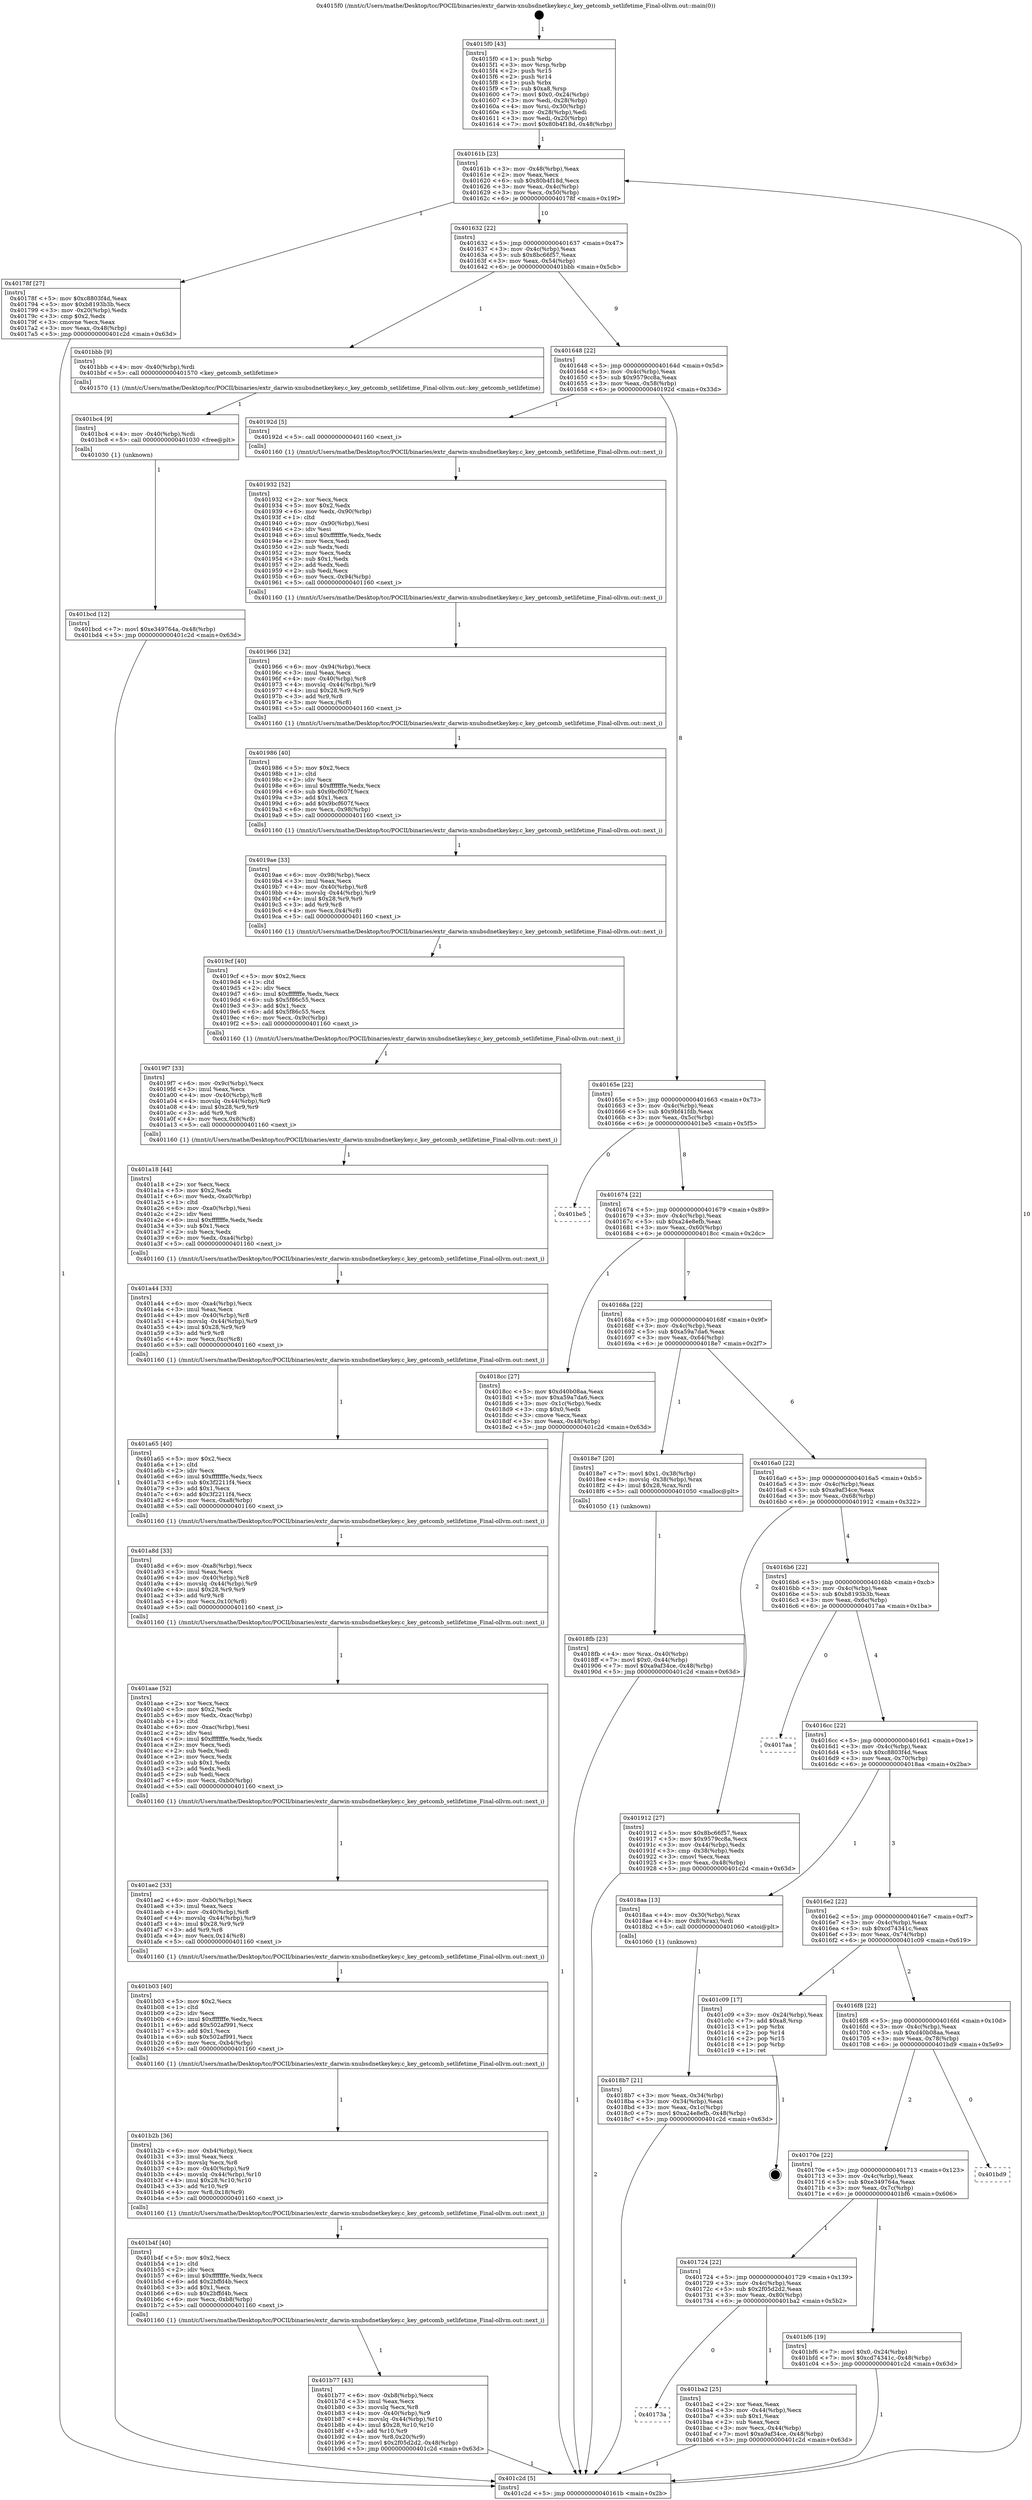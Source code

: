 digraph "0x4015f0" {
  label = "0x4015f0 (/mnt/c/Users/mathe/Desktop/tcc/POCII/binaries/extr_darwin-xnubsdnetkeykey.c_key_getcomb_setlifetime_Final-ollvm.out::main(0))"
  labelloc = "t"
  node[shape=record]

  Entry [label="",width=0.3,height=0.3,shape=circle,fillcolor=black,style=filled]
  "0x40161b" [label="{
     0x40161b [23]\l
     | [instrs]\l
     &nbsp;&nbsp;0x40161b \<+3\>: mov -0x48(%rbp),%eax\l
     &nbsp;&nbsp;0x40161e \<+2\>: mov %eax,%ecx\l
     &nbsp;&nbsp;0x401620 \<+6\>: sub $0x80b4f18d,%ecx\l
     &nbsp;&nbsp;0x401626 \<+3\>: mov %eax,-0x4c(%rbp)\l
     &nbsp;&nbsp;0x401629 \<+3\>: mov %ecx,-0x50(%rbp)\l
     &nbsp;&nbsp;0x40162c \<+6\>: je 000000000040178f \<main+0x19f\>\l
  }"]
  "0x40178f" [label="{
     0x40178f [27]\l
     | [instrs]\l
     &nbsp;&nbsp;0x40178f \<+5\>: mov $0xc8803f4d,%eax\l
     &nbsp;&nbsp;0x401794 \<+5\>: mov $0xb8193b3b,%ecx\l
     &nbsp;&nbsp;0x401799 \<+3\>: mov -0x20(%rbp),%edx\l
     &nbsp;&nbsp;0x40179c \<+3\>: cmp $0x2,%edx\l
     &nbsp;&nbsp;0x40179f \<+3\>: cmovne %ecx,%eax\l
     &nbsp;&nbsp;0x4017a2 \<+3\>: mov %eax,-0x48(%rbp)\l
     &nbsp;&nbsp;0x4017a5 \<+5\>: jmp 0000000000401c2d \<main+0x63d\>\l
  }"]
  "0x401632" [label="{
     0x401632 [22]\l
     | [instrs]\l
     &nbsp;&nbsp;0x401632 \<+5\>: jmp 0000000000401637 \<main+0x47\>\l
     &nbsp;&nbsp;0x401637 \<+3\>: mov -0x4c(%rbp),%eax\l
     &nbsp;&nbsp;0x40163a \<+5\>: sub $0x8bc66f57,%eax\l
     &nbsp;&nbsp;0x40163f \<+3\>: mov %eax,-0x54(%rbp)\l
     &nbsp;&nbsp;0x401642 \<+6\>: je 0000000000401bbb \<main+0x5cb\>\l
  }"]
  "0x401c2d" [label="{
     0x401c2d [5]\l
     | [instrs]\l
     &nbsp;&nbsp;0x401c2d \<+5\>: jmp 000000000040161b \<main+0x2b\>\l
  }"]
  "0x4015f0" [label="{
     0x4015f0 [43]\l
     | [instrs]\l
     &nbsp;&nbsp;0x4015f0 \<+1\>: push %rbp\l
     &nbsp;&nbsp;0x4015f1 \<+3\>: mov %rsp,%rbp\l
     &nbsp;&nbsp;0x4015f4 \<+2\>: push %r15\l
     &nbsp;&nbsp;0x4015f6 \<+2\>: push %r14\l
     &nbsp;&nbsp;0x4015f8 \<+1\>: push %rbx\l
     &nbsp;&nbsp;0x4015f9 \<+7\>: sub $0xa8,%rsp\l
     &nbsp;&nbsp;0x401600 \<+7\>: movl $0x0,-0x24(%rbp)\l
     &nbsp;&nbsp;0x401607 \<+3\>: mov %edi,-0x28(%rbp)\l
     &nbsp;&nbsp;0x40160a \<+4\>: mov %rsi,-0x30(%rbp)\l
     &nbsp;&nbsp;0x40160e \<+3\>: mov -0x28(%rbp),%edi\l
     &nbsp;&nbsp;0x401611 \<+3\>: mov %edi,-0x20(%rbp)\l
     &nbsp;&nbsp;0x401614 \<+7\>: movl $0x80b4f18d,-0x48(%rbp)\l
  }"]
  Exit [label="",width=0.3,height=0.3,shape=circle,fillcolor=black,style=filled,peripheries=2]
  "0x401bbb" [label="{
     0x401bbb [9]\l
     | [instrs]\l
     &nbsp;&nbsp;0x401bbb \<+4\>: mov -0x40(%rbp),%rdi\l
     &nbsp;&nbsp;0x401bbf \<+5\>: call 0000000000401570 \<key_getcomb_setlifetime\>\l
     | [calls]\l
     &nbsp;&nbsp;0x401570 \{1\} (/mnt/c/Users/mathe/Desktop/tcc/POCII/binaries/extr_darwin-xnubsdnetkeykey.c_key_getcomb_setlifetime_Final-ollvm.out::key_getcomb_setlifetime)\l
  }"]
  "0x401648" [label="{
     0x401648 [22]\l
     | [instrs]\l
     &nbsp;&nbsp;0x401648 \<+5\>: jmp 000000000040164d \<main+0x5d\>\l
     &nbsp;&nbsp;0x40164d \<+3\>: mov -0x4c(%rbp),%eax\l
     &nbsp;&nbsp;0x401650 \<+5\>: sub $0x9579cc8a,%eax\l
     &nbsp;&nbsp;0x401655 \<+3\>: mov %eax,-0x58(%rbp)\l
     &nbsp;&nbsp;0x401658 \<+6\>: je 000000000040192d \<main+0x33d\>\l
  }"]
  "0x401bcd" [label="{
     0x401bcd [12]\l
     | [instrs]\l
     &nbsp;&nbsp;0x401bcd \<+7\>: movl $0xe349764a,-0x48(%rbp)\l
     &nbsp;&nbsp;0x401bd4 \<+5\>: jmp 0000000000401c2d \<main+0x63d\>\l
  }"]
  "0x40192d" [label="{
     0x40192d [5]\l
     | [instrs]\l
     &nbsp;&nbsp;0x40192d \<+5\>: call 0000000000401160 \<next_i\>\l
     | [calls]\l
     &nbsp;&nbsp;0x401160 \{1\} (/mnt/c/Users/mathe/Desktop/tcc/POCII/binaries/extr_darwin-xnubsdnetkeykey.c_key_getcomb_setlifetime_Final-ollvm.out::next_i)\l
  }"]
  "0x40165e" [label="{
     0x40165e [22]\l
     | [instrs]\l
     &nbsp;&nbsp;0x40165e \<+5\>: jmp 0000000000401663 \<main+0x73\>\l
     &nbsp;&nbsp;0x401663 \<+3\>: mov -0x4c(%rbp),%eax\l
     &nbsp;&nbsp;0x401666 \<+5\>: sub $0x9bf41fdb,%eax\l
     &nbsp;&nbsp;0x40166b \<+3\>: mov %eax,-0x5c(%rbp)\l
     &nbsp;&nbsp;0x40166e \<+6\>: je 0000000000401be5 \<main+0x5f5\>\l
  }"]
  "0x401bc4" [label="{
     0x401bc4 [9]\l
     | [instrs]\l
     &nbsp;&nbsp;0x401bc4 \<+4\>: mov -0x40(%rbp),%rdi\l
     &nbsp;&nbsp;0x401bc8 \<+5\>: call 0000000000401030 \<free@plt\>\l
     | [calls]\l
     &nbsp;&nbsp;0x401030 \{1\} (unknown)\l
  }"]
  "0x401be5" [label="{
     0x401be5\l
  }", style=dashed]
  "0x401674" [label="{
     0x401674 [22]\l
     | [instrs]\l
     &nbsp;&nbsp;0x401674 \<+5\>: jmp 0000000000401679 \<main+0x89\>\l
     &nbsp;&nbsp;0x401679 \<+3\>: mov -0x4c(%rbp),%eax\l
     &nbsp;&nbsp;0x40167c \<+5\>: sub $0xa24e8efb,%eax\l
     &nbsp;&nbsp;0x401681 \<+3\>: mov %eax,-0x60(%rbp)\l
     &nbsp;&nbsp;0x401684 \<+6\>: je 00000000004018cc \<main+0x2dc\>\l
  }"]
  "0x40173a" [label="{
     0x40173a\l
  }", style=dashed]
  "0x4018cc" [label="{
     0x4018cc [27]\l
     | [instrs]\l
     &nbsp;&nbsp;0x4018cc \<+5\>: mov $0xd40b08aa,%eax\l
     &nbsp;&nbsp;0x4018d1 \<+5\>: mov $0xa59a7da6,%ecx\l
     &nbsp;&nbsp;0x4018d6 \<+3\>: mov -0x1c(%rbp),%edx\l
     &nbsp;&nbsp;0x4018d9 \<+3\>: cmp $0x0,%edx\l
     &nbsp;&nbsp;0x4018dc \<+3\>: cmove %ecx,%eax\l
     &nbsp;&nbsp;0x4018df \<+3\>: mov %eax,-0x48(%rbp)\l
     &nbsp;&nbsp;0x4018e2 \<+5\>: jmp 0000000000401c2d \<main+0x63d\>\l
  }"]
  "0x40168a" [label="{
     0x40168a [22]\l
     | [instrs]\l
     &nbsp;&nbsp;0x40168a \<+5\>: jmp 000000000040168f \<main+0x9f\>\l
     &nbsp;&nbsp;0x40168f \<+3\>: mov -0x4c(%rbp),%eax\l
     &nbsp;&nbsp;0x401692 \<+5\>: sub $0xa59a7da6,%eax\l
     &nbsp;&nbsp;0x401697 \<+3\>: mov %eax,-0x64(%rbp)\l
     &nbsp;&nbsp;0x40169a \<+6\>: je 00000000004018e7 \<main+0x2f7\>\l
  }"]
  "0x401ba2" [label="{
     0x401ba2 [25]\l
     | [instrs]\l
     &nbsp;&nbsp;0x401ba2 \<+2\>: xor %eax,%eax\l
     &nbsp;&nbsp;0x401ba4 \<+3\>: mov -0x44(%rbp),%ecx\l
     &nbsp;&nbsp;0x401ba7 \<+3\>: sub $0x1,%eax\l
     &nbsp;&nbsp;0x401baa \<+2\>: sub %eax,%ecx\l
     &nbsp;&nbsp;0x401bac \<+3\>: mov %ecx,-0x44(%rbp)\l
     &nbsp;&nbsp;0x401baf \<+7\>: movl $0xa9af34ce,-0x48(%rbp)\l
     &nbsp;&nbsp;0x401bb6 \<+5\>: jmp 0000000000401c2d \<main+0x63d\>\l
  }"]
  "0x4018e7" [label="{
     0x4018e7 [20]\l
     | [instrs]\l
     &nbsp;&nbsp;0x4018e7 \<+7\>: movl $0x1,-0x38(%rbp)\l
     &nbsp;&nbsp;0x4018ee \<+4\>: movslq -0x38(%rbp),%rax\l
     &nbsp;&nbsp;0x4018f2 \<+4\>: imul $0x28,%rax,%rdi\l
     &nbsp;&nbsp;0x4018f6 \<+5\>: call 0000000000401050 \<malloc@plt\>\l
     | [calls]\l
     &nbsp;&nbsp;0x401050 \{1\} (unknown)\l
  }"]
  "0x4016a0" [label="{
     0x4016a0 [22]\l
     | [instrs]\l
     &nbsp;&nbsp;0x4016a0 \<+5\>: jmp 00000000004016a5 \<main+0xb5\>\l
     &nbsp;&nbsp;0x4016a5 \<+3\>: mov -0x4c(%rbp),%eax\l
     &nbsp;&nbsp;0x4016a8 \<+5\>: sub $0xa9af34ce,%eax\l
     &nbsp;&nbsp;0x4016ad \<+3\>: mov %eax,-0x68(%rbp)\l
     &nbsp;&nbsp;0x4016b0 \<+6\>: je 0000000000401912 \<main+0x322\>\l
  }"]
  "0x401724" [label="{
     0x401724 [22]\l
     | [instrs]\l
     &nbsp;&nbsp;0x401724 \<+5\>: jmp 0000000000401729 \<main+0x139\>\l
     &nbsp;&nbsp;0x401729 \<+3\>: mov -0x4c(%rbp),%eax\l
     &nbsp;&nbsp;0x40172c \<+5\>: sub $0x2f05d2d2,%eax\l
     &nbsp;&nbsp;0x401731 \<+3\>: mov %eax,-0x80(%rbp)\l
     &nbsp;&nbsp;0x401734 \<+6\>: je 0000000000401ba2 \<main+0x5b2\>\l
  }"]
  "0x401912" [label="{
     0x401912 [27]\l
     | [instrs]\l
     &nbsp;&nbsp;0x401912 \<+5\>: mov $0x8bc66f57,%eax\l
     &nbsp;&nbsp;0x401917 \<+5\>: mov $0x9579cc8a,%ecx\l
     &nbsp;&nbsp;0x40191c \<+3\>: mov -0x44(%rbp),%edx\l
     &nbsp;&nbsp;0x40191f \<+3\>: cmp -0x38(%rbp),%edx\l
     &nbsp;&nbsp;0x401922 \<+3\>: cmovl %ecx,%eax\l
     &nbsp;&nbsp;0x401925 \<+3\>: mov %eax,-0x48(%rbp)\l
     &nbsp;&nbsp;0x401928 \<+5\>: jmp 0000000000401c2d \<main+0x63d\>\l
  }"]
  "0x4016b6" [label="{
     0x4016b6 [22]\l
     | [instrs]\l
     &nbsp;&nbsp;0x4016b6 \<+5\>: jmp 00000000004016bb \<main+0xcb\>\l
     &nbsp;&nbsp;0x4016bb \<+3\>: mov -0x4c(%rbp),%eax\l
     &nbsp;&nbsp;0x4016be \<+5\>: sub $0xb8193b3b,%eax\l
     &nbsp;&nbsp;0x4016c3 \<+3\>: mov %eax,-0x6c(%rbp)\l
     &nbsp;&nbsp;0x4016c6 \<+6\>: je 00000000004017aa \<main+0x1ba\>\l
  }"]
  "0x401bf6" [label="{
     0x401bf6 [19]\l
     | [instrs]\l
     &nbsp;&nbsp;0x401bf6 \<+7\>: movl $0x0,-0x24(%rbp)\l
     &nbsp;&nbsp;0x401bfd \<+7\>: movl $0xcd74341c,-0x48(%rbp)\l
     &nbsp;&nbsp;0x401c04 \<+5\>: jmp 0000000000401c2d \<main+0x63d\>\l
  }"]
  "0x4017aa" [label="{
     0x4017aa\l
  }", style=dashed]
  "0x4016cc" [label="{
     0x4016cc [22]\l
     | [instrs]\l
     &nbsp;&nbsp;0x4016cc \<+5\>: jmp 00000000004016d1 \<main+0xe1\>\l
     &nbsp;&nbsp;0x4016d1 \<+3\>: mov -0x4c(%rbp),%eax\l
     &nbsp;&nbsp;0x4016d4 \<+5\>: sub $0xc8803f4d,%eax\l
     &nbsp;&nbsp;0x4016d9 \<+3\>: mov %eax,-0x70(%rbp)\l
     &nbsp;&nbsp;0x4016dc \<+6\>: je 00000000004018aa \<main+0x2ba\>\l
  }"]
  "0x40170e" [label="{
     0x40170e [22]\l
     | [instrs]\l
     &nbsp;&nbsp;0x40170e \<+5\>: jmp 0000000000401713 \<main+0x123\>\l
     &nbsp;&nbsp;0x401713 \<+3\>: mov -0x4c(%rbp),%eax\l
     &nbsp;&nbsp;0x401716 \<+5\>: sub $0xe349764a,%eax\l
     &nbsp;&nbsp;0x40171b \<+3\>: mov %eax,-0x7c(%rbp)\l
     &nbsp;&nbsp;0x40171e \<+6\>: je 0000000000401bf6 \<main+0x606\>\l
  }"]
  "0x4018aa" [label="{
     0x4018aa [13]\l
     | [instrs]\l
     &nbsp;&nbsp;0x4018aa \<+4\>: mov -0x30(%rbp),%rax\l
     &nbsp;&nbsp;0x4018ae \<+4\>: mov 0x8(%rax),%rdi\l
     &nbsp;&nbsp;0x4018b2 \<+5\>: call 0000000000401060 \<atoi@plt\>\l
     | [calls]\l
     &nbsp;&nbsp;0x401060 \{1\} (unknown)\l
  }"]
  "0x4016e2" [label="{
     0x4016e2 [22]\l
     | [instrs]\l
     &nbsp;&nbsp;0x4016e2 \<+5\>: jmp 00000000004016e7 \<main+0xf7\>\l
     &nbsp;&nbsp;0x4016e7 \<+3\>: mov -0x4c(%rbp),%eax\l
     &nbsp;&nbsp;0x4016ea \<+5\>: sub $0xcd74341c,%eax\l
     &nbsp;&nbsp;0x4016ef \<+3\>: mov %eax,-0x74(%rbp)\l
     &nbsp;&nbsp;0x4016f2 \<+6\>: je 0000000000401c09 \<main+0x619\>\l
  }"]
  "0x4018b7" [label="{
     0x4018b7 [21]\l
     | [instrs]\l
     &nbsp;&nbsp;0x4018b7 \<+3\>: mov %eax,-0x34(%rbp)\l
     &nbsp;&nbsp;0x4018ba \<+3\>: mov -0x34(%rbp),%eax\l
     &nbsp;&nbsp;0x4018bd \<+3\>: mov %eax,-0x1c(%rbp)\l
     &nbsp;&nbsp;0x4018c0 \<+7\>: movl $0xa24e8efb,-0x48(%rbp)\l
     &nbsp;&nbsp;0x4018c7 \<+5\>: jmp 0000000000401c2d \<main+0x63d\>\l
  }"]
  "0x4018fb" [label="{
     0x4018fb [23]\l
     | [instrs]\l
     &nbsp;&nbsp;0x4018fb \<+4\>: mov %rax,-0x40(%rbp)\l
     &nbsp;&nbsp;0x4018ff \<+7\>: movl $0x0,-0x44(%rbp)\l
     &nbsp;&nbsp;0x401906 \<+7\>: movl $0xa9af34ce,-0x48(%rbp)\l
     &nbsp;&nbsp;0x40190d \<+5\>: jmp 0000000000401c2d \<main+0x63d\>\l
  }"]
  "0x401932" [label="{
     0x401932 [52]\l
     | [instrs]\l
     &nbsp;&nbsp;0x401932 \<+2\>: xor %ecx,%ecx\l
     &nbsp;&nbsp;0x401934 \<+5\>: mov $0x2,%edx\l
     &nbsp;&nbsp;0x401939 \<+6\>: mov %edx,-0x90(%rbp)\l
     &nbsp;&nbsp;0x40193f \<+1\>: cltd\l
     &nbsp;&nbsp;0x401940 \<+6\>: mov -0x90(%rbp),%esi\l
     &nbsp;&nbsp;0x401946 \<+2\>: idiv %esi\l
     &nbsp;&nbsp;0x401948 \<+6\>: imul $0xfffffffe,%edx,%edx\l
     &nbsp;&nbsp;0x40194e \<+2\>: mov %ecx,%edi\l
     &nbsp;&nbsp;0x401950 \<+2\>: sub %edx,%edi\l
     &nbsp;&nbsp;0x401952 \<+2\>: mov %ecx,%edx\l
     &nbsp;&nbsp;0x401954 \<+3\>: sub $0x1,%edx\l
     &nbsp;&nbsp;0x401957 \<+2\>: add %edx,%edi\l
     &nbsp;&nbsp;0x401959 \<+2\>: sub %edi,%ecx\l
     &nbsp;&nbsp;0x40195b \<+6\>: mov %ecx,-0x94(%rbp)\l
     &nbsp;&nbsp;0x401961 \<+5\>: call 0000000000401160 \<next_i\>\l
     | [calls]\l
     &nbsp;&nbsp;0x401160 \{1\} (/mnt/c/Users/mathe/Desktop/tcc/POCII/binaries/extr_darwin-xnubsdnetkeykey.c_key_getcomb_setlifetime_Final-ollvm.out::next_i)\l
  }"]
  "0x401966" [label="{
     0x401966 [32]\l
     | [instrs]\l
     &nbsp;&nbsp;0x401966 \<+6\>: mov -0x94(%rbp),%ecx\l
     &nbsp;&nbsp;0x40196c \<+3\>: imul %eax,%ecx\l
     &nbsp;&nbsp;0x40196f \<+4\>: mov -0x40(%rbp),%r8\l
     &nbsp;&nbsp;0x401973 \<+4\>: movslq -0x44(%rbp),%r9\l
     &nbsp;&nbsp;0x401977 \<+4\>: imul $0x28,%r9,%r9\l
     &nbsp;&nbsp;0x40197b \<+3\>: add %r9,%r8\l
     &nbsp;&nbsp;0x40197e \<+3\>: mov %ecx,(%r8)\l
     &nbsp;&nbsp;0x401981 \<+5\>: call 0000000000401160 \<next_i\>\l
     | [calls]\l
     &nbsp;&nbsp;0x401160 \{1\} (/mnt/c/Users/mathe/Desktop/tcc/POCII/binaries/extr_darwin-xnubsdnetkeykey.c_key_getcomb_setlifetime_Final-ollvm.out::next_i)\l
  }"]
  "0x401986" [label="{
     0x401986 [40]\l
     | [instrs]\l
     &nbsp;&nbsp;0x401986 \<+5\>: mov $0x2,%ecx\l
     &nbsp;&nbsp;0x40198b \<+1\>: cltd\l
     &nbsp;&nbsp;0x40198c \<+2\>: idiv %ecx\l
     &nbsp;&nbsp;0x40198e \<+6\>: imul $0xfffffffe,%edx,%ecx\l
     &nbsp;&nbsp;0x401994 \<+6\>: sub $0x9bcf607f,%ecx\l
     &nbsp;&nbsp;0x40199a \<+3\>: add $0x1,%ecx\l
     &nbsp;&nbsp;0x40199d \<+6\>: add $0x9bcf607f,%ecx\l
     &nbsp;&nbsp;0x4019a3 \<+6\>: mov %ecx,-0x98(%rbp)\l
     &nbsp;&nbsp;0x4019a9 \<+5\>: call 0000000000401160 \<next_i\>\l
     | [calls]\l
     &nbsp;&nbsp;0x401160 \{1\} (/mnt/c/Users/mathe/Desktop/tcc/POCII/binaries/extr_darwin-xnubsdnetkeykey.c_key_getcomb_setlifetime_Final-ollvm.out::next_i)\l
  }"]
  "0x4019ae" [label="{
     0x4019ae [33]\l
     | [instrs]\l
     &nbsp;&nbsp;0x4019ae \<+6\>: mov -0x98(%rbp),%ecx\l
     &nbsp;&nbsp;0x4019b4 \<+3\>: imul %eax,%ecx\l
     &nbsp;&nbsp;0x4019b7 \<+4\>: mov -0x40(%rbp),%r8\l
     &nbsp;&nbsp;0x4019bb \<+4\>: movslq -0x44(%rbp),%r9\l
     &nbsp;&nbsp;0x4019bf \<+4\>: imul $0x28,%r9,%r9\l
     &nbsp;&nbsp;0x4019c3 \<+3\>: add %r9,%r8\l
     &nbsp;&nbsp;0x4019c6 \<+4\>: mov %ecx,0x4(%r8)\l
     &nbsp;&nbsp;0x4019ca \<+5\>: call 0000000000401160 \<next_i\>\l
     | [calls]\l
     &nbsp;&nbsp;0x401160 \{1\} (/mnt/c/Users/mathe/Desktop/tcc/POCII/binaries/extr_darwin-xnubsdnetkeykey.c_key_getcomb_setlifetime_Final-ollvm.out::next_i)\l
  }"]
  "0x4019cf" [label="{
     0x4019cf [40]\l
     | [instrs]\l
     &nbsp;&nbsp;0x4019cf \<+5\>: mov $0x2,%ecx\l
     &nbsp;&nbsp;0x4019d4 \<+1\>: cltd\l
     &nbsp;&nbsp;0x4019d5 \<+2\>: idiv %ecx\l
     &nbsp;&nbsp;0x4019d7 \<+6\>: imul $0xfffffffe,%edx,%ecx\l
     &nbsp;&nbsp;0x4019dd \<+6\>: sub $0x5f86c55,%ecx\l
     &nbsp;&nbsp;0x4019e3 \<+3\>: add $0x1,%ecx\l
     &nbsp;&nbsp;0x4019e6 \<+6\>: add $0x5f86c55,%ecx\l
     &nbsp;&nbsp;0x4019ec \<+6\>: mov %ecx,-0x9c(%rbp)\l
     &nbsp;&nbsp;0x4019f2 \<+5\>: call 0000000000401160 \<next_i\>\l
     | [calls]\l
     &nbsp;&nbsp;0x401160 \{1\} (/mnt/c/Users/mathe/Desktop/tcc/POCII/binaries/extr_darwin-xnubsdnetkeykey.c_key_getcomb_setlifetime_Final-ollvm.out::next_i)\l
  }"]
  "0x4019f7" [label="{
     0x4019f7 [33]\l
     | [instrs]\l
     &nbsp;&nbsp;0x4019f7 \<+6\>: mov -0x9c(%rbp),%ecx\l
     &nbsp;&nbsp;0x4019fd \<+3\>: imul %eax,%ecx\l
     &nbsp;&nbsp;0x401a00 \<+4\>: mov -0x40(%rbp),%r8\l
     &nbsp;&nbsp;0x401a04 \<+4\>: movslq -0x44(%rbp),%r9\l
     &nbsp;&nbsp;0x401a08 \<+4\>: imul $0x28,%r9,%r9\l
     &nbsp;&nbsp;0x401a0c \<+3\>: add %r9,%r8\l
     &nbsp;&nbsp;0x401a0f \<+4\>: mov %ecx,0x8(%r8)\l
     &nbsp;&nbsp;0x401a13 \<+5\>: call 0000000000401160 \<next_i\>\l
     | [calls]\l
     &nbsp;&nbsp;0x401160 \{1\} (/mnt/c/Users/mathe/Desktop/tcc/POCII/binaries/extr_darwin-xnubsdnetkeykey.c_key_getcomb_setlifetime_Final-ollvm.out::next_i)\l
  }"]
  "0x401a18" [label="{
     0x401a18 [44]\l
     | [instrs]\l
     &nbsp;&nbsp;0x401a18 \<+2\>: xor %ecx,%ecx\l
     &nbsp;&nbsp;0x401a1a \<+5\>: mov $0x2,%edx\l
     &nbsp;&nbsp;0x401a1f \<+6\>: mov %edx,-0xa0(%rbp)\l
     &nbsp;&nbsp;0x401a25 \<+1\>: cltd\l
     &nbsp;&nbsp;0x401a26 \<+6\>: mov -0xa0(%rbp),%esi\l
     &nbsp;&nbsp;0x401a2c \<+2\>: idiv %esi\l
     &nbsp;&nbsp;0x401a2e \<+6\>: imul $0xfffffffe,%edx,%edx\l
     &nbsp;&nbsp;0x401a34 \<+3\>: sub $0x1,%ecx\l
     &nbsp;&nbsp;0x401a37 \<+2\>: sub %ecx,%edx\l
     &nbsp;&nbsp;0x401a39 \<+6\>: mov %edx,-0xa4(%rbp)\l
     &nbsp;&nbsp;0x401a3f \<+5\>: call 0000000000401160 \<next_i\>\l
     | [calls]\l
     &nbsp;&nbsp;0x401160 \{1\} (/mnt/c/Users/mathe/Desktop/tcc/POCII/binaries/extr_darwin-xnubsdnetkeykey.c_key_getcomb_setlifetime_Final-ollvm.out::next_i)\l
  }"]
  "0x401a44" [label="{
     0x401a44 [33]\l
     | [instrs]\l
     &nbsp;&nbsp;0x401a44 \<+6\>: mov -0xa4(%rbp),%ecx\l
     &nbsp;&nbsp;0x401a4a \<+3\>: imul %eax,%ecx\l
     &nbsp;&nbsp;0x401a4d \<+4\>: mov -0x40(%rbp),%r8\l
     &nbsp;&nbsp;0x401a51 \<+4\>: movslq -0x44(%rbp),%r9\l
     &nbsp;&nbsp;0x401a55 \<+4\>: imul $0x28,%r9,%r9\l
     &nbsp;&nbsp;0x401a59 \<+3\>: add %r9,%r8\l
     &nbsp;&nbsp;0x401a5c \<+4\>: mov %ecx,0xc(%r8)\l
     &nbsp;&nbsp;0x401a60 \<+5\>: call 0000000000401160 \<next_i\>\l
     | [calls]\l
     &nbsp;&nbsp;0x401160 \{1\} (/mnt/c/Users/mathe/Desktop/tcc/POCII/binaries/extr_darwin-xnubsdnetkeykey.c_key_getcomb_setlifetime_Final-ollvm.out::next_i)\l
  }"]
  "0x401a65" [label="{
     0x401a65 [40]\l
     | [instrs]\l
     &nbsp;&nbsp;0x401a65 \<+5\>: mov $0x2,%ecx\l
     &nbsp;&nbsp;0x401a6a \<+1\>: cltd\l
     &nbsp;&nbsp;0x401a6b \<+2\>: idiv %ecx\l
     &nbsp;&nbsp;0x401a6d \<+6\>: imul $0xfffffffe,%edx,%ecx\l
     &nbsp;&nbsp;0x401a73 \<+6\>: sub $0x3f2211f4,%ecx\l
     &nbsp;&nbsp;0x401a79 \<+3\>: add $0x1,%ecx\l
     &nbsp;&nbsp;0x401a7c \<+6\>: add $0x3f2211f4,%ecx\l
     &nbsp;&nbsp;0x401a82 \<+6\>: mov %ecx,-0xa8(%rbp)\l
     &nbsp;&nbsp;0x401a88 \<+5\>: call 0000000000401160 \<next_i\>\l
     | [calls]\l
     &nbsp;&nbsp;0x401160 \{1\} (/mnt/c/Users/mathe/Desktop/tcc/POCII/binaries/extr_darwin-xnubsdnetkeykey.c_key_getcomb_setlifetime_Final-ollvm.out::next_i)\l
  }"]
  "0x401a8d" [label="{
     0x401a8d [33]\l
     | [instrs]\l
     &nbsp;&nbsp;0x401a8d \<+6\>: mov -0xa8(%rbp),%ecx\l
     &nbsp;&nbsp;0x401a93 \<+3\>: imul %eax,%ecx\l
     &nbsp;&nbsp;0x401a96 \<+4\>: mov -0x40(%rbp),%r8\l
     &nbsp;&nbsp;0x401a9a \<+4\>: movslq -0x44(%rbp),%r9\l
     &nbsp;&nbsp;0x401a9e \<+4\>: imul $0x28,%r9,%r9\l
     &nbsp;&nbsp;0x401aa2 \<+3\>: add %r9,%r8\l
     &nbsp;&nbsp;0x401aa5 \<+4\>: mov %ecx,0x10(%r8)\l
     &nbsp;&nbsp;0x401aa9 \<+5\>: call 0000000000401160 \<next_i\>\l
     | [calls]\l
     &nbsp;&nbsp;0x401160 \{1\} (/mnt/c/Users/mathe/Desktop/tcc/POCII/binaries/extr_darwin-xnubsdnetkeykey.c_key_getcomb_setlifetime_Final-ollvm.out::next_i)\l
  }"]
  "0x401aae" [label="{
     0x401aae [52]\l
     | [instrs]\l
     &nbsp;&nbsp;0x401aae \<+2\>: xor %ecx,%ecx\l
     &nbsp;&nbsp;0x401ab0 \<+5\>: mov $0x2,%edx\l
     &nbsp;&nbsp;0x401ab5 \<+6\>: mov %edx,-0xac(%rbp)\l
     &nbsp;&nbsp;0x401abb \<+1\>: cltd\l
     &nbsp;&nbsp;0x401abc \<+6\>: mov -0xac(%rbp),%esi\l
     &nbsp;&nbsp;0x401ac2 \<+2\>: idiv %esi\l
     &nbsp;&nbsp;0x401ac4 \<+6\>: imul $0xfffffffe,%edx,%edx\l
     &nbsp;&nbsp;0x401aca \<+2\>: mov %ecx,%edi\l
     &nbsp;&nbsp;0x401acc \<+2\>: sub %edx,%edi\l
     &nbsp;&nbsp;0x401ace \<+2\>: mov %ecx,%edx\l
     &nbsp;&nbsp;0x401ad0 \<+3\>: sub $0x1,%edx\l
     &nbsp;&nbsp;0x401ad3 \<+2\>: add %edx,%edi\l
     &nbsp;&nbsp;0x401ad5 \<+2\>: sub %edi,%ecx\l
     &nbsp;&nbsp;0x401ad7 \<+6\>: mov %ecx,-0xb0(%rbp)\l
     &nbsp;&nbsp;0x401add \<+5\>: call 0000000000401160 \<next_i\>\l
     | [calls]\l
     &nbsp;&nbsp;0x401160 \{1\} (/mnt/c/Users/mathe/Desktop/tcc/POCII/binaries/extr_darwin-xnubsdnetkeykey.c_key_getcomb_setlifetime_Final-ollvm.out::next_i)\l
  }"]
  "0x401ae2" [label="{
     0x401ae2 [33]\l
     | [instrs]\l
     &nbsp;&nbsp;0x401ae2 \<+6\>: mov -0xb0(%rbp),%ecx\l
     &nbsp;&nbsp;0x401ae8 \<+3\>: imul %eax,%ecx\l
     &nbsp;&nbsp;0x401aeb \<+4\>: mov -0x40(%rbp),%r8\l
     &nbsp;&nbsp;0x401aef \<+4\>: movslq -0x44(%rbp),%r9\l
     &nbsp;&nbsp;0x401af3 \<+4\>: imul $0x28,%r9,%r9\l
     &nbsp;&nbsp;0x401af7 \<+3\>: add %r9,%r8\l
     &nbsp;&nbsp;0x401afa \<+4\>: mov %ecx,0x14(%r8)\l
     &nbsp;&nbsp;0x401afe \<+5\>: call 0000000000401160 \<next_i\>\l
     | [calls]\l
     &nbsp;&nbsp;0x401160 \{1\} (/mnt/c/Users/mathe/Desktop/tcc/POCII/binaries/extr_darwin-xnubsdnetkeykey.c_key_getcomb_setlifetime_Final-ollvm.out::next_i)\l
  }"]
  "0x401b03" [label="{
     0x401b03 [40]\l
     | [instrs]\l
     &nbsp;&nbsp;0x401b03 \<+5\>: mov $0x2,%ecx\l
     &nbsp;&nbsp;0x401b08 \<+1\>: cltd\l
     &nbsp;&nbsp;0x401b09 \<+2\>: idiv %ecx\l
     &nbsp;&nbsp;0x401b0b \<+6\>: imul $0xfffffffe,%edx,%ecx\l
     &nbsp;&nbsp;0x401b11 \<+6\>: add $0x502af991,%ecx\l
     &nbsp;&nbsp;0x401b17 \<+3\>: add $0x1,%ecx\l
     &nbsp;&nbsp;0x401b1a \<+6\>: sub $0x502af991,%ecx\l
     &nbsp;&nbsp;0x401b20 \<+6\>: mov %ecx,-0xb4(%rbp)\l
     &nbsp;&nbsp;0x401b26 \<+5\>: call 0000000000401160 \<next_i\>\l
     | [calls]\l
     &nbsp;&nbsp;0x401160 \{1\} (/mnt/c/Users/mathe/Desktop/tcc/POCII/binaries/extr_darwin-xnubsdnetkeykey.c_key_getcomb_setlifetime_Final-ollvm.out::next_i)\l
  }"]
  "0x401b2b" [label="{
     0x401b2b [36]\l
     | [instrs]\l
     &nbsp;&nbsp;0x401b2b \<+6\>: mov -0xb4(%rbp),%ecx\l
     &nbsp;&nbsp;0x401b31 \<+3\>: imul %eax,%ecx\l
     &nbsp;&nbsp;0x401b34 \<+3\>: movslq %ecx,%r8\l
     &nbsp;&nbsp;0x401b37 \<+4\>: mov -0x40(%rbp),%r9\l
     &nbsp;&nbsp;0x401b3b \<+4\>: movslq -0x44(%rbp),%r10\l
     &nbsp;&nbsp;0x401b3f \<+4\>: imul $0x28,%r10,%r10\l
     &nbsp;&nbsp;0x401b43 \<+3\>: add %r10,%r9\l
     &nbsp;&nbsp;0x401b46 \<+4\>: mov %r8,0x18(%r9)\l
     &nbsp;&nbsp;0x401b4a \<+5\>: call 0000000000401160 \<next_i\>\l
     | [calls]\l
     &nbsp;&nbsp;0x401160 \{1\} (/mnt/c/Users/mathe/Desktop/tcc/POCII/binaries/extr_darwin-xnubsdnetkeykey.c_key_getcomb_setlifetime_Final-ollvm.out::next_i)\l
  }"]
  "0x401b4f" [label="{
     0x401b4f [40]\l
     | [instrs]\l
     &nbsp;&nbsp;0x401b4f \<+5\>: mov $0x2,%ecx\l
     &nbsp;&nbsp;0x401b54 \<+1\>: cltd\l
     &nbsp;&nbsp;0x401b55 \<+2\>: idiv %ecx\l
     &nbsp;&nbsp;0x401b57 \<+6\>: imul $0xfffffffe,%edx,%ecx\l
     &nbsp;&nbsp;0x401b5d \<+6\>: add $0x2bffd4b,%ecx\l
     &nbsp;&nbsp;0x401b63 \<+3\>: add $0x1,%ecx\l
     &nbsp;&nbsp;0x401b66 \<+6\>: sub $0x2bffd4b,%ecx\l
     &nbsp;&nbsp;0x401b6c \<+6\>: mov %ecx,-0xb8(%rbp)\l
     &nbsp;&nbsp;0x401b72 \<+5\>: call 0000000000401160 \<next_i\>\l
     | [calls]\l
     &nbsp;&nbsp;0x401160 \{1\} (/mnt/c/Users/mathe/Desktop/tcc/POCII/binaries/extr_darwin-xnubsdnetkeykey.c_key_getcomb_setlifetime_Final-ollvm.out::next_i)\l
  }"]
  "0x401b77" [label="{
     0x401b77 [43]\l
     | [instrs]\l
     &nbsp;&nbsp;0x401b77 \<+6\>: mov -0xb8(%rbp),%ecx\l
     &nbsp;&nbsp;0x401b7d \<+3\>: imul %eax,%ecx\l
     &nbsp;&nbsp;0x401b80 \<+3\>: movslq %ecx,%r8\l
     &nbsp;&nbsp;0x401b83 \<+4\>: mov -0x40(%rbp),%r9\l
     &nbsp;&nbsp;0x401b87 \<+4\>: movslq -0x44(%rbp),%r10\l
     &nbsp;&nbsp;0x401b8b \<+4\>: imul $0x28,%r10,%r10\l
     &nbsp;&nbsp;0x401b8f \<+3\>: add %r10,%r9\l
     &nbsp;&nbsp;0x401b92 \<+4\>: mov %r8,0x20(%r9)\l
     &nbsp;&nbsp;0x401b96 \<+7\>: movl $0x2f05d2d2,-0x48(%rbp)\l
     &nbsp;&nbsp;0x401b9d \<+5\>: jmp 0000000000401c2d \<main+0x63d\>\l
  }"]
  "0x401bd9" [label="{
     0x401bd9\l
  }", style=dashed]
  "0x401c09" [label="{
     0x401c09 [17]\l
     | [instrs]\l
     &nbsp;&nbsp;0x401c09 \<+3\>: mov -0x24(%rbp),%eax\l
     &nbsp;&nbsp;0x401c0c \<+7\>: add $0xa8,%rsp\l
     &nbsp;&nbsp;0x401c13 \<+1\>: pop %rbx\l
     &nbsp;&nbsp;0x401c14 \<+2\>: pop %r14\l
     &nbsp;&nbsp;0x401c16 \<+2\>: pop %r15\l
     &nbsp;&nbsp;0x401c18 \<+1\>: pop %rbp\l
     &nbsp;&nbsp;0x401c19 \<+1\>: ret\l
  }"]
  "0x4016f8" [label="{
     0x4016f8 [22]\l
     | [instrs]\l
     &nbsp;&nbsp;0x4016f8 \<+5\>: jmp 00000000004016fd \<main+0x10d\>\l
     &nbsp;&nbsp;0x4016fd \<+3\>: mov -0x4c(%rbp),%eax\l
     &nbsp;&nbsp;0x401700 \<+5\>: sub $0xd40b08aa,%eax\l
     &nbsp;&nbsp;0x401705 \<+3\>: mov %eax,-0x78(%rbp)\l
     &nbsp;&nbsp;0x401708 \<+6\>: je 0000000000401bd9 \<main+0x5e9\>\l
  }"]
  Entry -> "0x4015f0" [label=" 1"]
  "0x40161b" -> "0x40178f" [label=" 1"]
  "0x40161b" -> "0x401632" [label=" 10"]
  "0x40178f" -> "0x401c2d" [label=" 1"]
  "0x4015f0" -> "0x40161b" [label=" 1"]
  "0x401c2d" -> "0x40161b" [label=" 10"]
  "0x401c09" -> Exit [label=" 1"]
  "0x401632" -> "0x401bbb" [label=" 1"]
  "0x401632" -> "0x401648" [label=" 9"]
  "0x401bf6" -> "0x401c2d" [label=" 1"]
  "0x401648" -> "0x40192d" [label=" 1"]
  "0x401648" -> "0x40165e" [label=" 8"]
  "0x401bcd" -> "0x401c2d" [label=" 1"]
  "0x40165e" -> "0x401be5" [label=" 0"]
  "0x40165e" -> "0x401674" [label=" 8"]
  "0x401bc4" -> "0x401bcd" [label=" 1"]
  "0x401674" -> "0x4018cc" [label=" 1"]
  "0x401674" -> "0x40168a" [label=" 7"]
  "0x401bbb" -> "0x401bc4" [label=" 1"]
  "0x40168a" -> "0x4018e7" [label=" 1"]
  "0x40168a" -> "0x4016a0" [label=" 6"]
  "0x401ba2" -> "0x401c2d" [label=" 1"]
  "0x4016a0" -> "0x401912" [label=" 2"]
  "0x4016a0" -> "0x4016b6" [label=" 4"]
  "0x401724" -> "0x401ba2" [label=" 1"]
  "0x4016b6" -> "0x4017aa" [label=" 0"]
  "0x4016b6" -> "0x4016cc" [label=" 4"]
  "0x401724" -> "0x40173a" [label=" 0"]
  "0x4016cc" -> "0x4018aa" [label=" 1"]
  "0x4016cc" -> "0x4016e2" [label=" 3"]
  "0x4018aa" -> "0x4018b7" [label=" 1"]
  "0x4018b7" -> "0x401c2d" [label=" 1"]
  "0x4018cc" -> "0x401c2d" [label=" 1"]
  "0x4018e7" -> "0x4018fb" [label=" 1"]
  "0x4018fb" -> "0x401c2d" [label=" 1"]
  "0x401912" -> "0x401c2d" [label=" 2"]
  "0x40192d" -> "0x401932" [label=" 1"]
  "0x401932" -> "0x401966" [label=" 1"]
  "0x401966" -> "0x401986" [label=" 1"]
  "0x401986" -> "0x4019ae" [label=" 1"]
  "0x4019ae" -> "0x4019cf" [label=" 1"]
  "0x4019cf" -> "0x4019f7" [label=" 1"]
  "0x4019f7" -> "0x401a18" [label=" 1"]
  "0x401a18" -> "0x401a44" [label=" 1"]
  "0x401a44" -> "0x401a65" [label=" 1"]
  "0x401a65" -> "0x401a8d" [label=" 1"]
  "0x401a8d" -> "0x401aae" [label=" 1"]
  "0x401aae" -> "0x401ae2" [label=" 1"]
  "0x401ae2" -> "0x401b03" [label=" 1"]
  "0x401b03" -> "0x401b2b" [label=" 1"]
  "0x401b2b" -> "0x401b4f" [label=" 1"]
  "0x401b4f" -> "0x401b77" [label=" 1"]
  "0x401b77" -> "0x401c2d" [label=" 1"]
  "0x40170e" -> "0x401bf6" [label=" 1"]
  "0x4016e2" -> "0x401c09" [label=" 1"]
  "0x4016e2" -> "0x4016f8" [label=" 2"]
  "0x40170e" -> "0x401724" [label=" 1"]
  "0x4016f8" -> "0x401bd9" [label=" 0"]
  "0x4016f8" -> "0x40170e" [label=" 2"]
}
